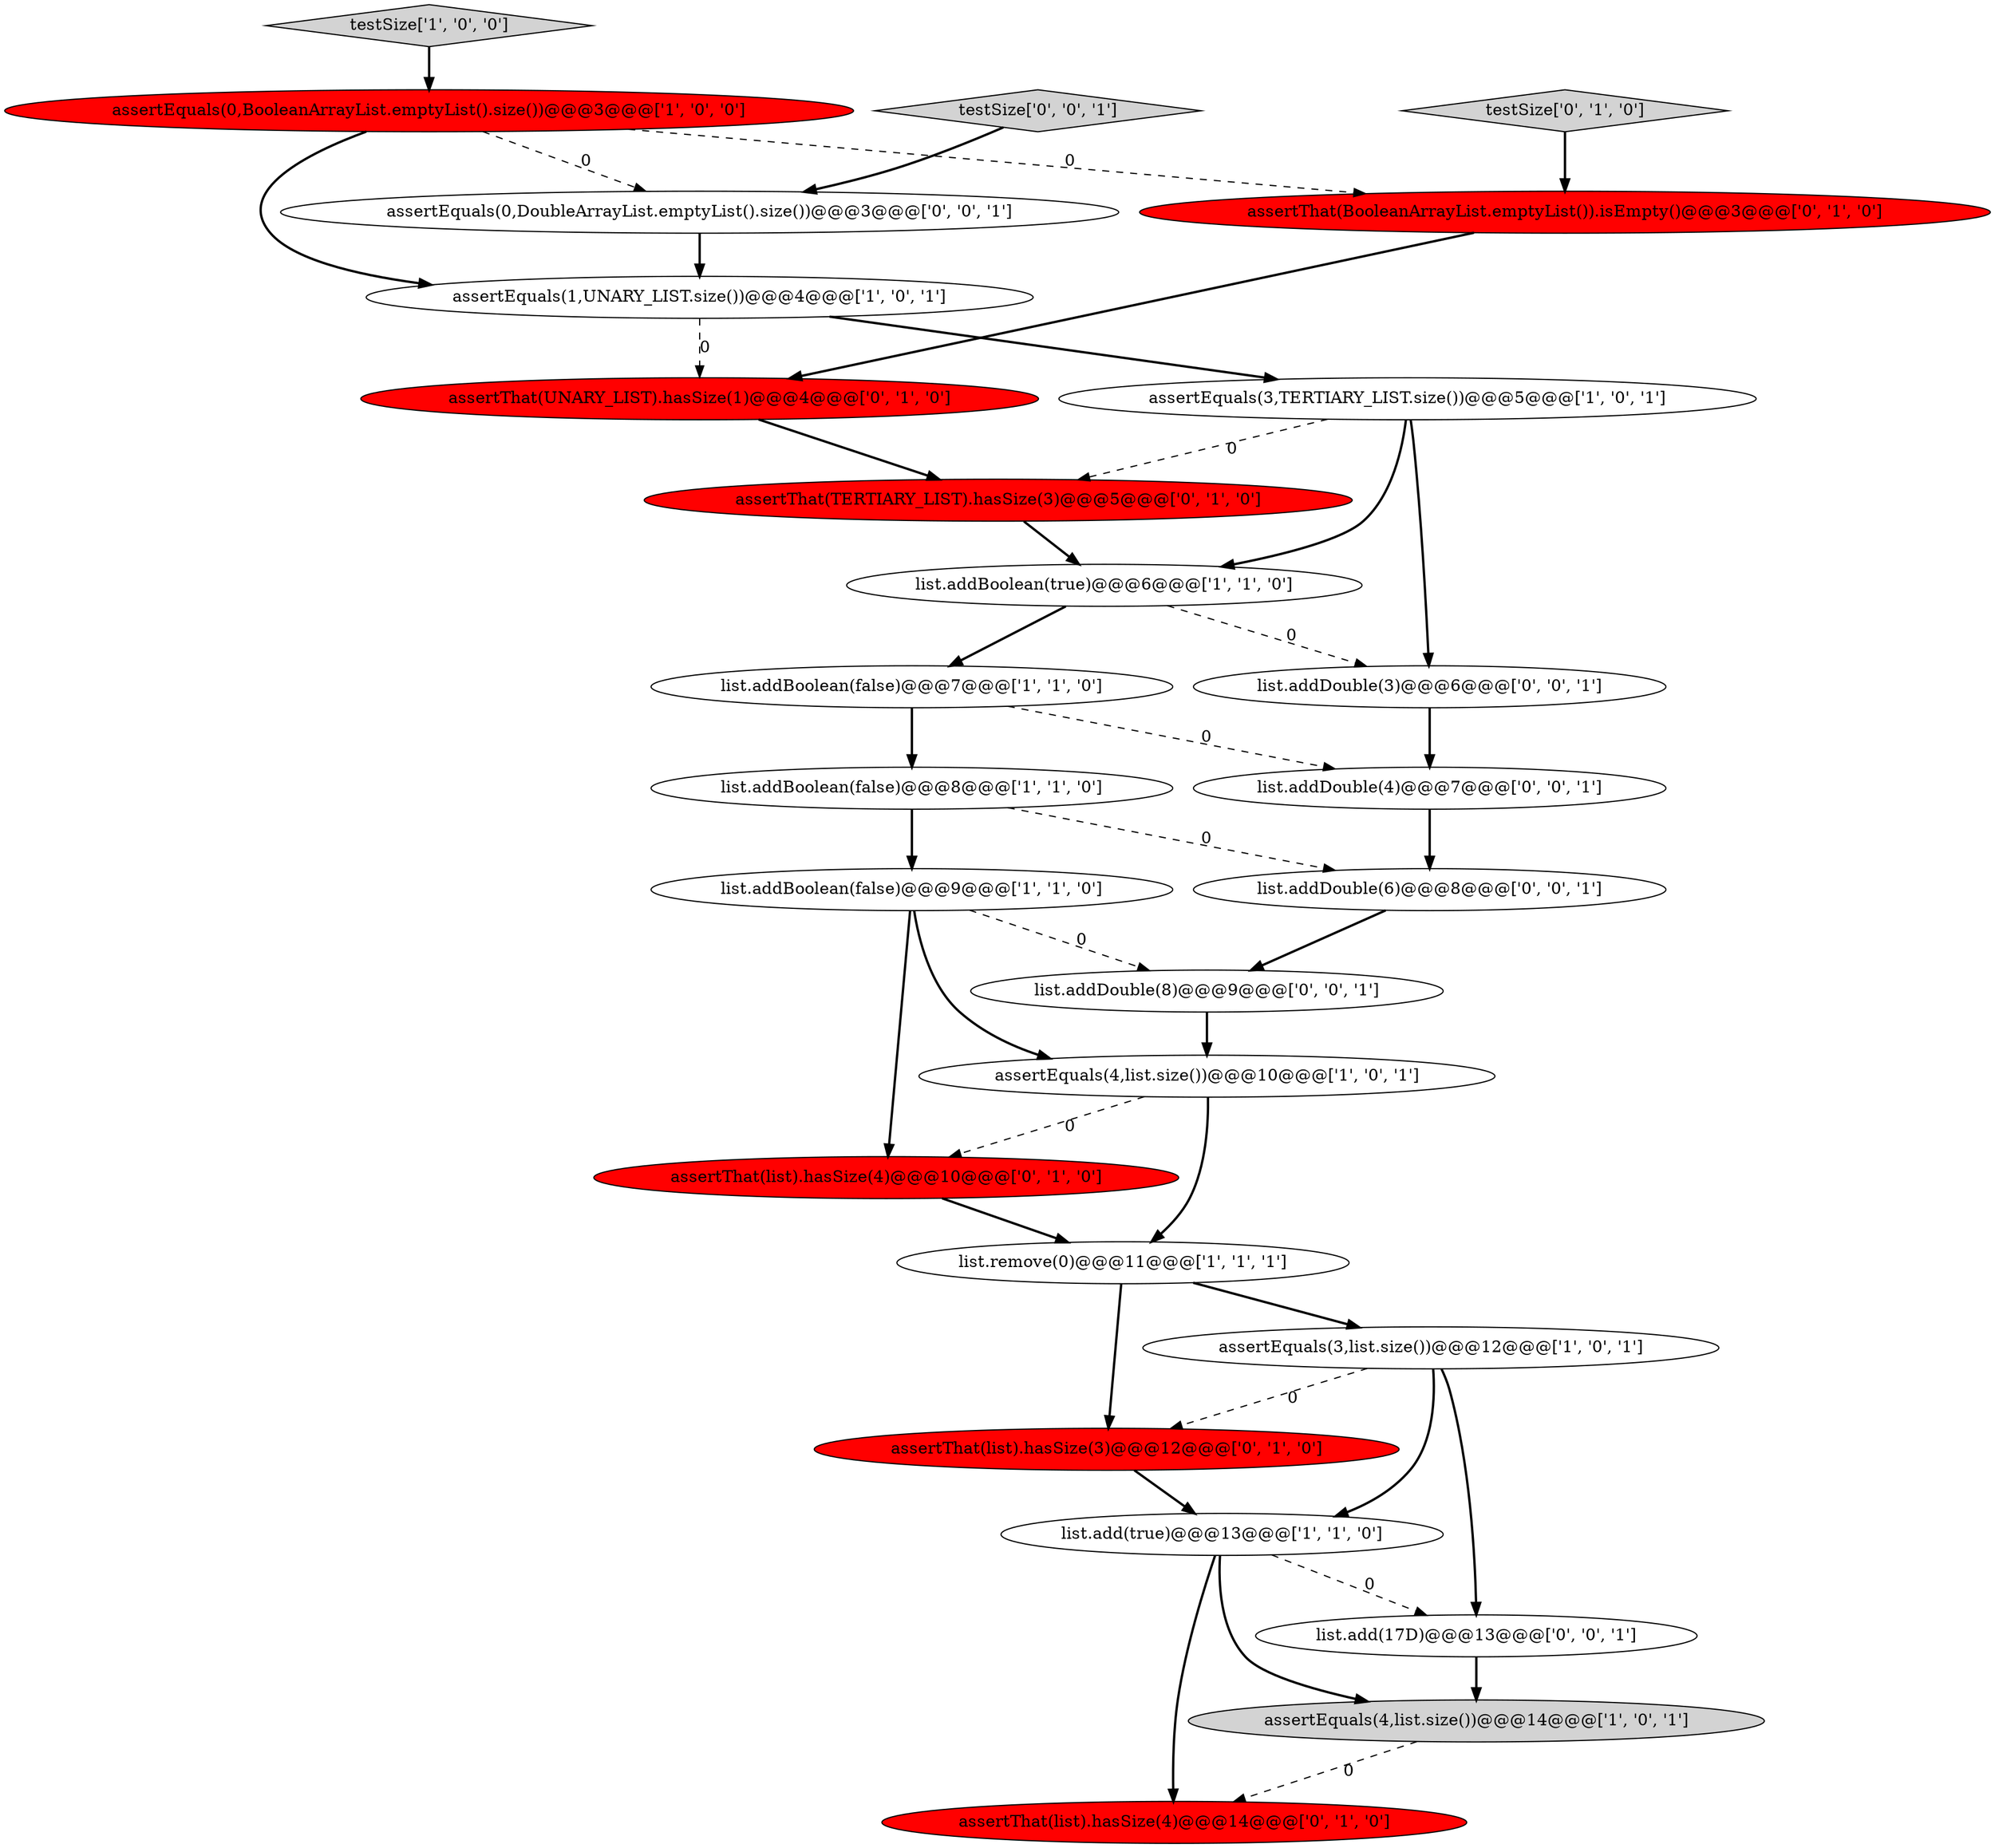 digraph {
5 [style = filled, label = "assertEquals(3,TERTIARY_LIST.size())@@@5@@@['1', '0', '1']", fillcolor = white, shape = ellipse image = "AAA0AAABBB1BBB"];
11 [style = filled, label = "list.remove(0)@@@11@@@['1', '1', '1']", fillcolor = white, shape = ellipse image = "AAA0AAABBB1BBB"];
12 [style = filled, label = "assertEquals(4,list.size())@@@14@@@['1', '0', '1']", fillcolor = lightgray, shape = ellipse image = "AAA0AAABBB1BBB"];
25 [style = filled, label = "list.addDouble(6)@@@8@@@['0', '0', '1']", fillcolor = white, shape = ellipse image = "AAA0AAABBB3BBB"];
1 [style = filled, label = "assertEquals(0,BooleanArrayList.emptyList().size())@@@3@@@['1', '0', '0']", fillcolor = red, shape = ellipse image = "AAA1AAABBB1BBB"];
23 [style = filled, label = "assertEquals(0,DoubleArrayList.emptyList().size())@@@3@@@['0', '0', '1']", fillcolor = white, shape = ellipse image = "AAA0AAABBB3BBB"];
6 [style = filled, label = "assertEquals(3,list.size())@@@12@@@['1', '0', '1']", fillcolor = white, shape = ellipse image = "AAA0AAABBB1BBB"];
8 [style = filled, label = "list.addBoolean(false)@@@8@@@['1', '1', '0']", fillcolor = white, shape = ellipse image = "AAA0AAABBB1BBB"];
17 [style = filled, label = "assertThat(list).hasSize(4)@@@14@@@['0', '1', '0']", fillcolor = red, shape = ellipse image = "AAA1AAABBB2BBB"];
10 [style = filled, label = "list.addBoolean(false)@@@7@@@['1', '1', '0']", fillcolor = white, shape = ellipse image = "AAA0AAABBB1BBB"];
22 [style = filled, label = "list.addDouble(3)@@@6@@@['0', '0', '1']", fillcolor = white, shape = ellipse image = "AAA0AAABBB3BBB"];
9 [style = filled, label = "list.add(true)@@@13@@@['1', '1', '0']", fillcolor = white, shape = ellipse image = "AAA0AAABBB1BBB"];
24 [style = filled, label = "testSize['0', '0', '1']", fillcolor = lightgray, shape = diamond image = "AAA0AAABBB3BBB"];
21 [style = filled, label = "list.addDouble(8)@@@9@@@['0', '0', '1']", fillcolor = white, shape = ellipse image = "AAA0AAABBB3BBB"];
4 [style = filled, label = "list.addBoolean(true)@@@6@@@['1', '1', '0']", fillcolor = white, shape = ellipse image = "AAA0AAABBB1BBB"];
0 [style = filled, label = "testSize['1', '0', '0']", fillcolor = lightgray, shape = diamond image = "AAA0AAABBB1BBB"];
15 [style = filled, label = "assertThat(list).hasSize(4)@@@10@@@['0', '1', '0']", fillcolor = red, shape = ellipse image = "AAA1AAABBB2BBB"];
14 [style = filled, label = "assertThat(TERTIARY_LIST).hasSize(3)@@@5@@@['0', '1', '0']", fillcolor = red, shape = ellipse image = "AAA1AAABBB2BBB"];
16 [style = filled, label = "testSize['0', '1', '0']", fillcolor = lightgray, shape = diamond image = "AAA0AAABBB2BBB"];
18 [style = filled, label = "assertThat(list).hasSize(3)@@@12@@@['0', '1', '0']", fillcolor = red, shape = ellipse image = "AAA1AAABBB2BBB"];
13 [style = filled, label = "assertThat(UNARY_LIST).hasSize(1)@@@4@@@['0', '1', '0']", fillcolor = red, shape = ellipse image = "AAA1AAABBB2BBB"];
2 [style = filled, label = "list.addBoolean(false)@@@9@@@['1', '1', '0']", fillcolor = white, shape = ellipse image = "AAA0AAABBB1BBB"];
26 [style = filled, label = "list.add(17D)@@@13@@@['0', '0', '1']", fillcolor = white, shape = ellipse image = "AAA0AAABBB3BBB"];
19 [style = filled, label = "assertThat(BooleanArrayList.emptyList()).isEmpty()@@@3@@@['0', '1', '0']", fillcolor = red, shape = ellipse image = "AAA1AAABBB2BBB"];
3 [style = filled, label = "assertEquals(4,list.size())@@@10@@@['1', '0', '1']", fillcolor = white, shape = ellipse image = "AAA0AAABBB1BBB"];
7 [style = filled, label = "assertEquals(1,UNARY_LIST.size())@@@4@@@['1', '0', '1']", fillcolor = white, shape = ellipse image = "AAA0AAABBB1BBB"];
20 [style = filled, label = "list.addDouble(4)@@@7@@@['0', '0', '1']", fillcolor = white, shape = ellipse image = "AAA0AAABBB3BBB"];
4->10 [style = bold, label=""];
5->14 [style = dashed, label="0"];
6->26 [style = bold, label=""];
2->3 [style = bold, label=""];
11->6 [style = bold, label=""];
1->19 [style = dashed, label="0"];
3->11 [style = bold, label=""];
12->17 [style = dashed, label="0"];
9->17 [style = bold, label=""];
4->22 [style = dashed, label="0"];
16->19 [style = bold, label=""];
20->25 [style = bold, label=""];
1->7 [style = bold, label=""];
11->18 [style = bold, label=""];
6->18 [style = dashed, label="0"];
26->12 [style = bold, label=""];
7->5 [style = bold, label=""];
19->13 [style = bold, label=""];
10->8 [style = bold, label=""];
8->2 [style = bold, label=""];
15->11 [style = bold, label=""];
22->20 [style = bold, label=""];
2->21 [style = dashed, label="0"];
0->1 [style = bold, label=""];
5->4 [style = bold, label=""];
2->15 [style = bold, label=""];
9->26 [style = dashed, label="0"];
18->9 [style = bold, label=""];
7->13 [style = dashed, label="0"];
3->15 [style = dashed, label="0"];
8->25 [style = dashed, label="0"];
10->20 [style = dashed, label="0"];
23->7 [style = bold, label=""];
9->12 [style = bold, label=""];
6->9 [style = bold, label=""];
5->22 [style = bold, label=""];
1->23 [style = dashed, label="0"];
13->14 [style = bold, label=""];
25->21 [style = bold, label=""];
21->3 [style = bold, label=""];
14->4 [style = bold, label=""];
24->23 [style = bold, label=""];
}
